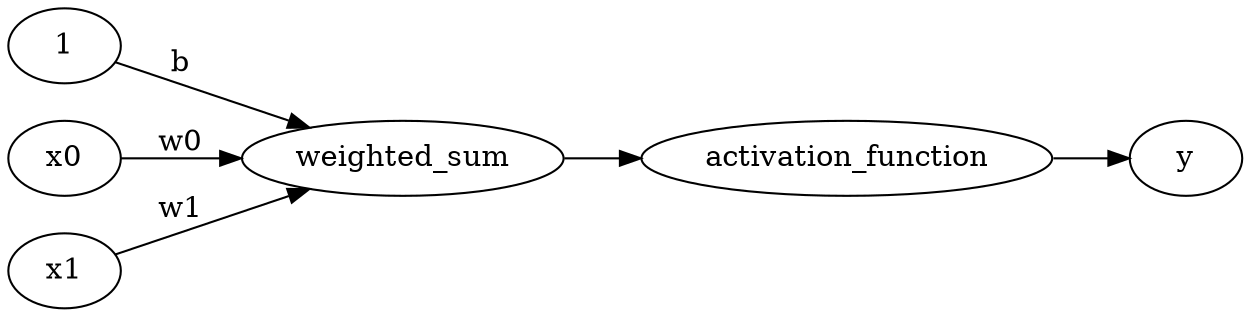 digraph G {

    rankdir=LR
    splines=line

    1 -> weighted_sum [label=b]
    x0 -> weighted_sum [label=w0];
    x1 -> weighted_sum [label=w1];
    weighted_sum -> activation_function
    activation_function -> y
}